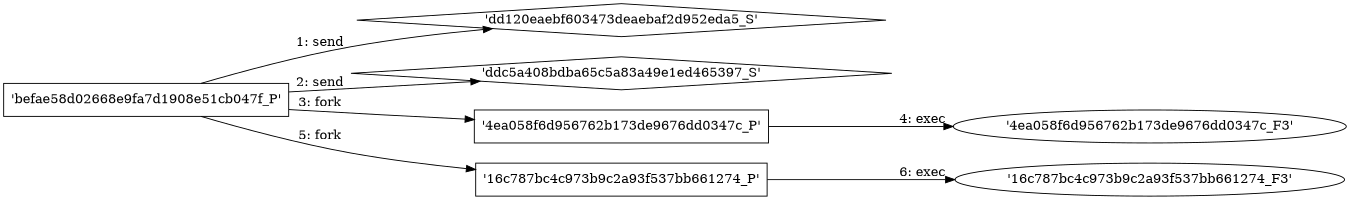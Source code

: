 digraph "D:\Learning\Paper\apt\基于CTI的攻击预警\Dataset\攻击图\ASGfromALLCTI\Vulnerability Spotlight Multiple vulnerabilities in Aspose APIs.dot" {
rankdir="LR"
size="9"
fixedsize="false"
splines="true"
nodesep=0.3
ranksep=0
fontsize=10
overlap="scalexy"
engine= "neato"
	"'dd120eaebf603473deaebaf2d952eda5_S'" [node_type=Socket shape=diamond]
	"'befae58d02668e9fa7d1908e51cb047f_P'" [node_type=Process shape=box]
	"'befae58d02668e9fa7d1908e51cb047f_P'" -> "'dd120eaebf603473deaebaf2d952eda5_S'" [label="1: send"]
	"'ddc5a408bdba65c5a83a49e1ed465397_S'" [node_type=Socket shape=diamond]
	"'befae58d02668e9fa7d1908e51cb047f_P'" [node_type=Process shape=box]
	"'befae58d02668e9fa7d1908e51cb047f_P'" -> "'ddc5a408bdba65c5a83a49e1ed465397_S'" [label="2: send"]
	"'befae58d02668e9fa7d1908e51cb047f_P'" [node_type=Process shape=box]
	"'4ea058f6d956762b173de9676dd0347c_P'" [node_type=Process shape=box]
	"'befae58d02668e9fa7d1908e51cb047f_P'" -> "'4ea058f6d956762b173de9676dd0347c_P'" [label="3: fork"]
	"'4ea058f6d956762b173de9676dd0347c_P'" [node_type=Process shape=box]
	"'4ea058f6d956762b173de9676dd0347c_F3'" [node_type=File shape=ellipse]
	"'4ea058f6d956762b173de9676dd0347c_P'" -> "'4ea058f6d956762b173de9676dd0347c_F3'" [label="4: exec"]
	"'befae58d02668e9fa7d1908e51cb047f_P'" [node_type=Process shape=box]
	"'16c787bc4c973b9c2a93f537bb661274_P'" [node_type=Process shape=box]
	"'befae58d02668e9fa7d1908e51cb047f_P'" -> "'16c787bc4c973b9c2a93f537bb661274_P'" [label="5: fork"]
	"'16c787bc4c973b9c2a93f537bb661274_P'" [node_type=Process shape=box]
	"'16c787bc4c973b9c2a93f537bb661274_F3'" [node_type=File shape=ellipse]
	"'16c787bc4c973b9c2a93f537bb661274_P'" -> "'16c787bc4c973b9c2a93f537bb661274_F3'" [label="6: exec"]
}
